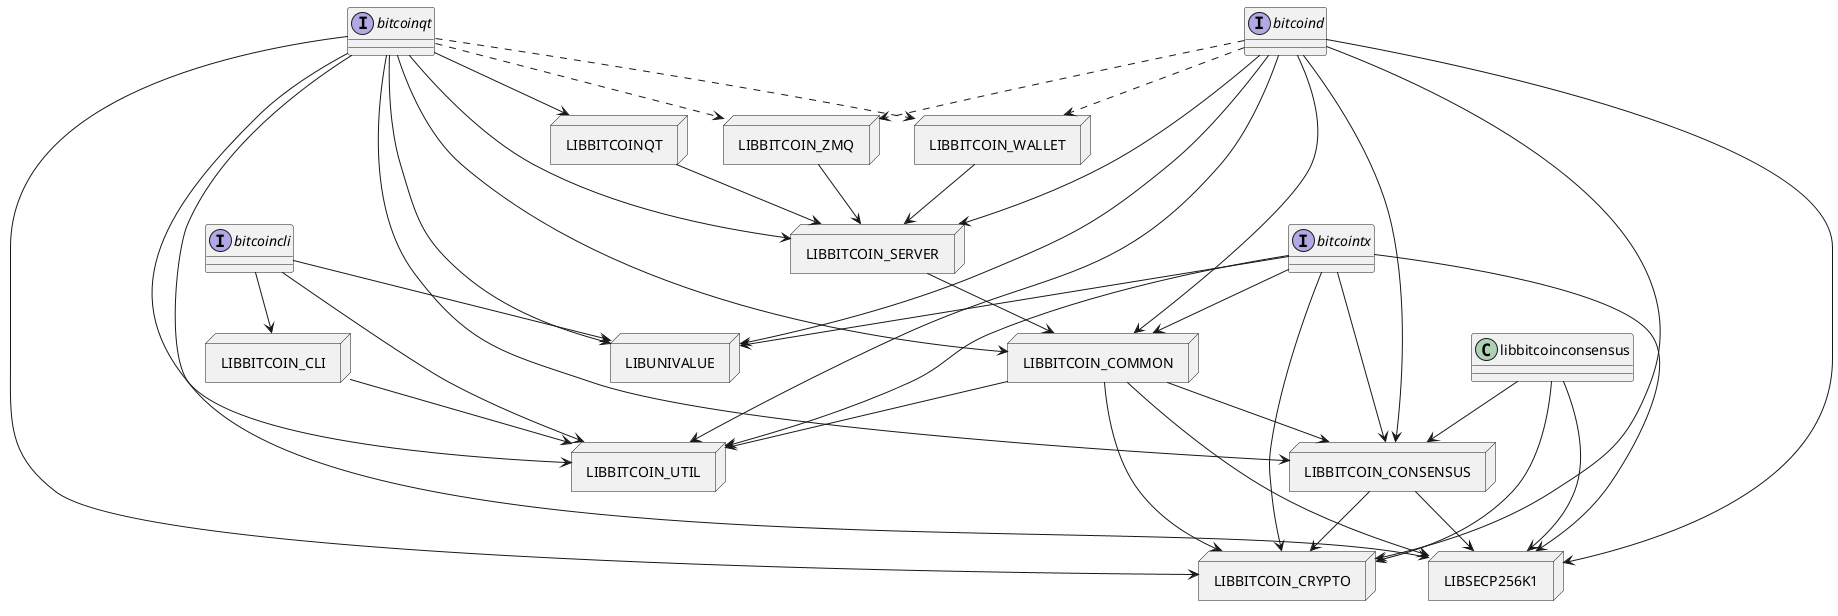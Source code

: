@startuml ../img/1_current.png

interface bitcoincli
interface bitcointx
interface bitcoind
interface bitcoinqt

node "LIBBITCOIN_CRYPTO"  {
}

node "LIBSECP256K1" {
}

node "LIBBITCOIN_CONSENSUS" {
}

node "LIBBITCOIN_COMMON" {
}

node "LIBBITCOIN_UTIL" {
}

node "LIBUNIVALUE" {
}

node "LIBBITCOIN_SERVER" {
}

node "LIBBITCOIN_WALLET" {
}

node "LIBBITCOIN_CLI" {
}

node "LIBBITCOINQT" {
}

node "LIBBITCOIN_ZMQ" {
}

libbitcoinconsensus --> LIBBITCOIN_CONSENSUS
libbitcoinconsensus --> LIBBITCOIN_CRYPTO
libbitcoinconsensus --> LIBSECP256K1

bitcoincli --> LIBBITCOIN_CLI
bitcoincli --> LIBUNIVALUE
bitcoincli --> LIBBITCOIN_UTIL

bitcointx --> LIBUNIVALUE
bitcointx --> LIBBITCOIN_COMMON
bitcointx --> LIBBITCOIN_UTIL
bitcointx --> LIBBITCOIN_CRYPTO
bitcointx --> LIBSECP256K1
bitcointx --> LIBBITCOIN_CONSENSUS

bitcoind --> LIBBITCOIN_SERVER
bitcoind --> LIBBITCOIN_COMMON
bitcoind --> LIBUNIVALUE
bitcoind --> LIBBITCOIN_UTIL
bitcoind --> LIBBITCOIN_CRYPTO
bitcoind --> LIBSECP256K1
bitcoind --> LIBBITCOIN_CONSENSUS

bitcoinqt --> LIBBITCOIN_SERVER
bitcoinqt --> LIBBITCOIN_COMMON
bitcoinqt --> LIBUNIVALUE
bitcoinqt --> LIBBITCOIN_UTIL
bitcoinqt --> LIBBITCOIN_CRYPTO
bitcoinqt --> LIBSECP256K1
bitcoinqt --> LIBBITCOINQT
bitcoinqt --> LIBBITCOIN_CONSENSUS

bitcoind ..> LIBBITCOIN_WALLET
bitcoinqt ..> LIBBITCOIN_WALLET
bitcoind ..> LIBBITCOIN_ZMQ
bitcoinqt ..> LIBBITCOIN_ZMQ

LIBBITCOINQT --> LIBBITCOIN_SERVER
LIBBITCOIN_WALLET --> LIBBITCOIN_SERVER
LIBBITCOIN_ZMQ --> LIBBITCOIN_SERVER

LIBBITCOIN_CLI --> LIBBITCOIN_UTIL

LIBBITCOIN_SERVER --> LIBBITCOIN_COMMON

LIBBITCOIN_COMMON --> LIBBITCOIN_UTIL
LIBBITCOIN_COMMON --> LIBBITCOIN_CRYPTO
LIBBITCOIN_COMMON --> LIBSECP256K1
LIBBITCOIN_COMMON --> LIBBITCOIN_CONSENSUS

LIBBITCOIN_CONSENSUS --> LIBBITCOIN_CRYPTO
LIBBITCOIN_CONSENSUS --> LIBSECP256K1

@enduml
